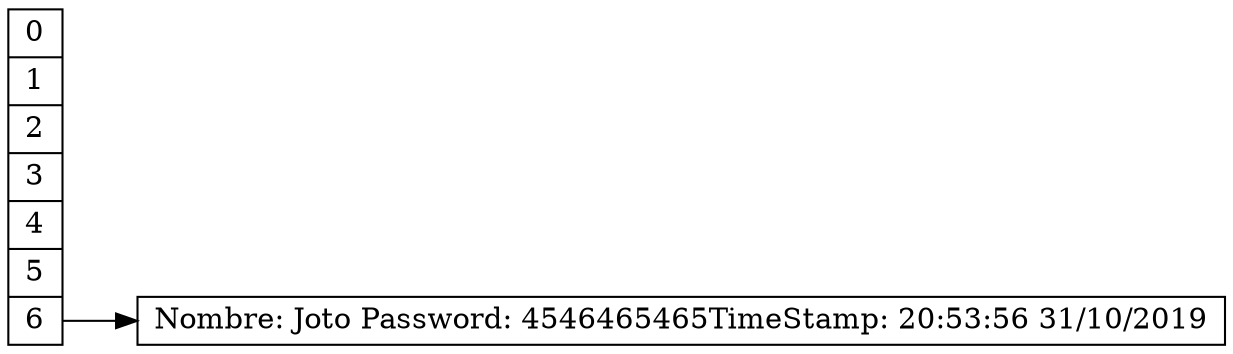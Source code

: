 digraph G{ rankdir=LR;
node [shape= record, width=.1,height=.1];
nodeTable [label = " 
<f0> 0 | 
<f1> 1 | 
<f2> 2 | 
<f3> 3 | 
<f4> 4 | 
<f5> 5 | 
<f6> 6"];
nodoJoto [label= "Nombre: Joto Password: 4546465465TimeStamp: 20:53:56 31/10/2019"];
"nodeTable":f6 -> nodoJoto
}
